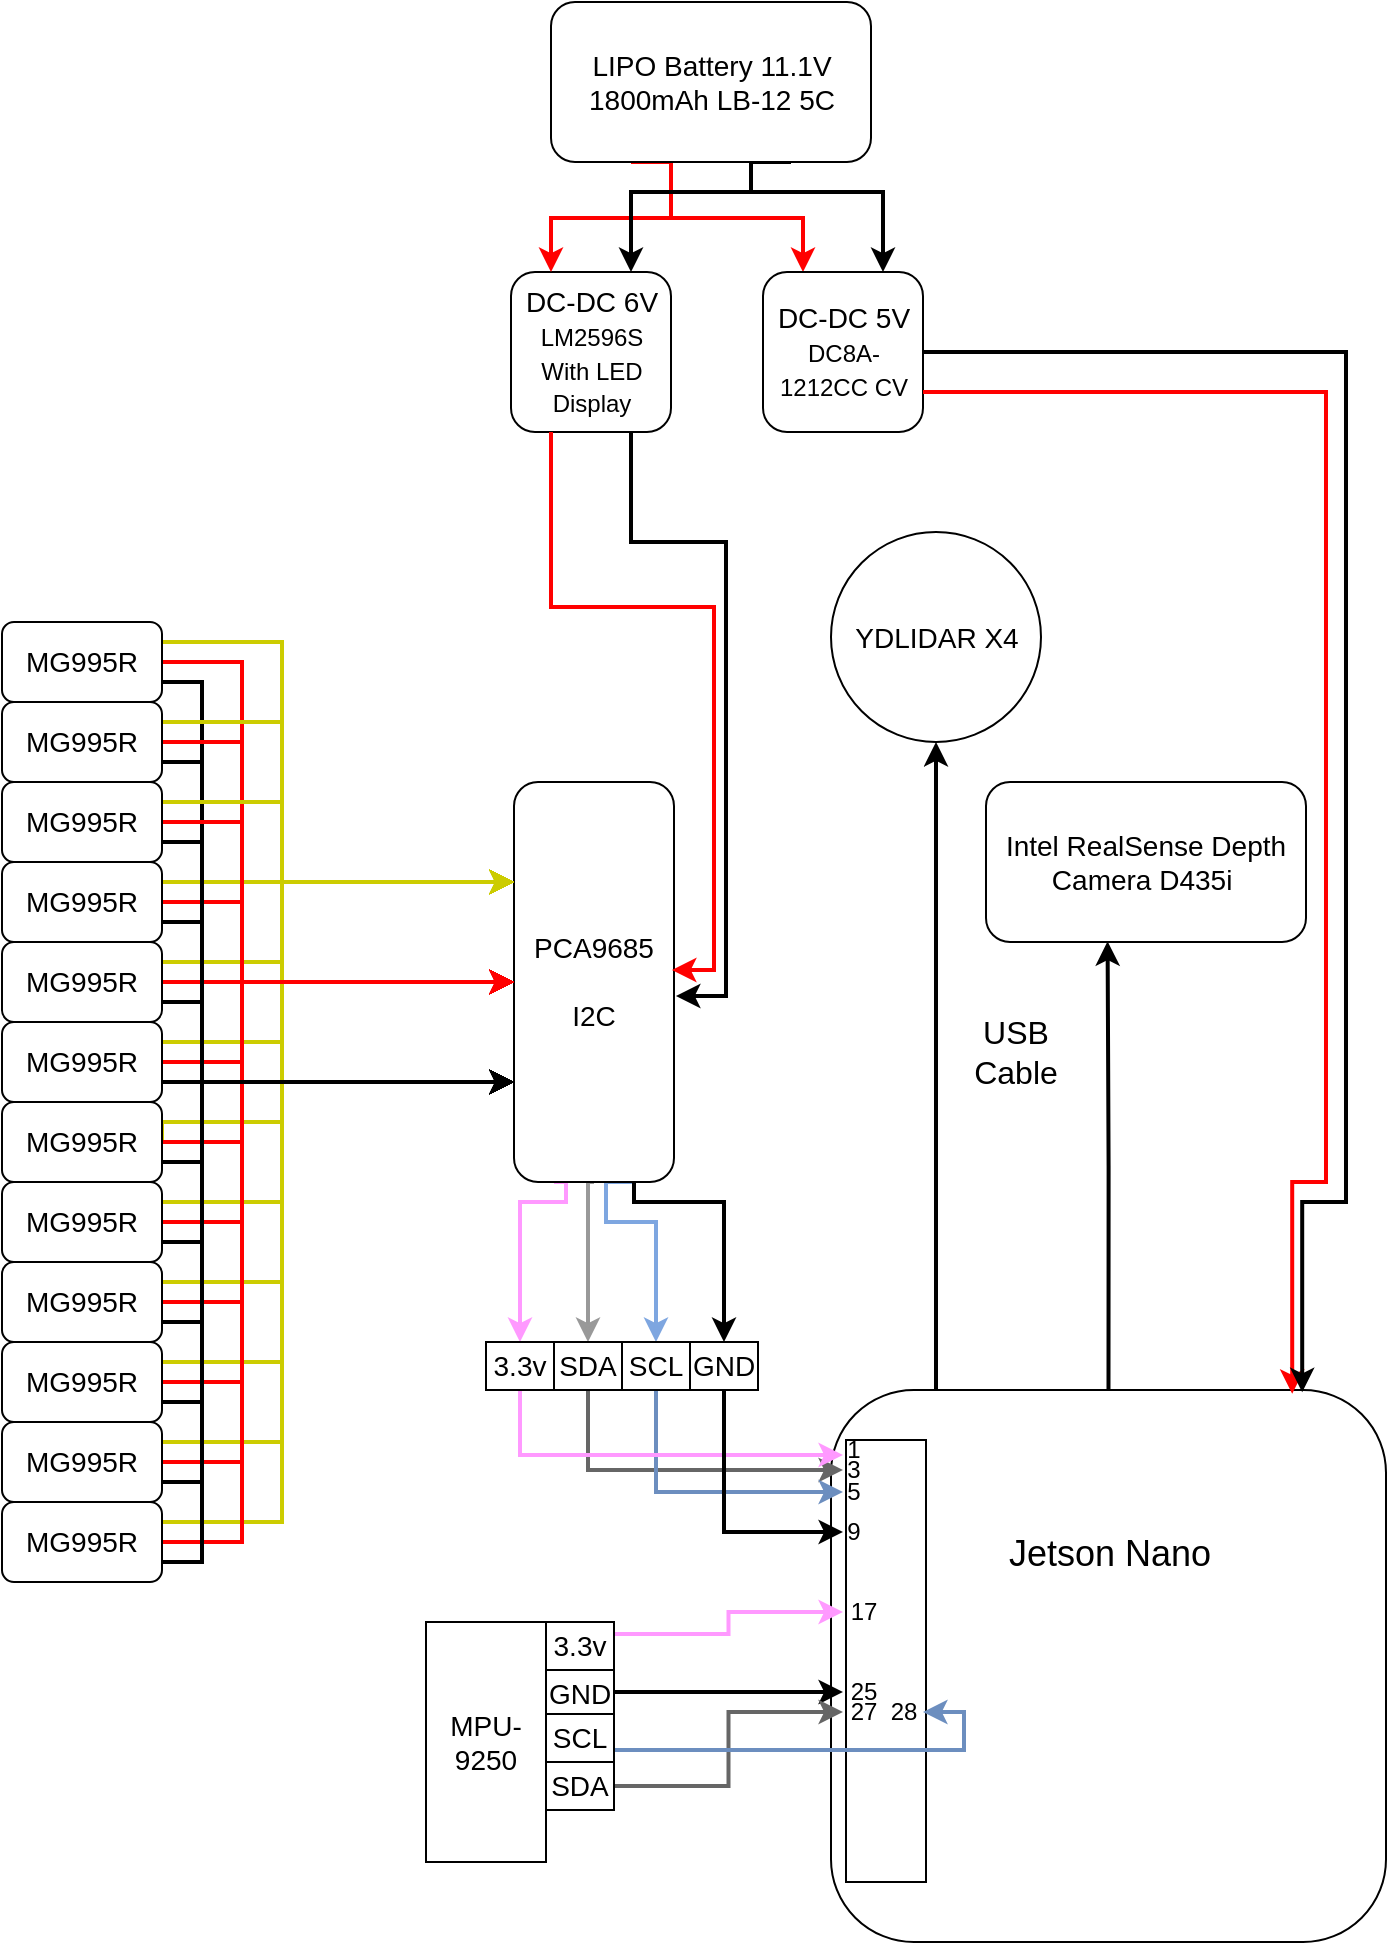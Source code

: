 <mxfile version="22.1.2" type="device">
  <diagram name="Page-1" id="gkLYchG0DpJVVnE0vhXd">
    <mxGraphModel dx="1418" dy="828" grid="1" gridSize="10" guides="1" tooltips="1" connect="1" arrows="1" fold="1" page="1" pageScale="1" pageWidth="827" pageHeight="1169" math="0" shadow="0">
      <root>
        <mxCell id="0" />
        <mxCell id="1" parent="0" />
        <mxCell id="ekKz0f0NeID3Su0TXLTV-51" style="edgeStyle=orthogonalEdgeStyle;rounded=0;orthogonalLoop=1;jettySize=auto;html=1;exitX=1;exitY=0.25;exitDx=0;exitDy=0;entryX=1;entryY=0.75;entryDx=0;entryDy=0;strokeWidth=2;strokeColor=#CCCC00;" parent="1" source="XNHBsryC9wTqJ5zWwKcx-23" target="XNHBsryC9wTqJ5zWwKcx-44" edge="1">
          <mxGeometry relative="1" as="geometry">
            <Array as="points">
              <mxPoint x="208" y="1080" />
              <mxPoint x="208" y="1200" />
            </Array>
          </mxGeometry>
        </mxCell>
        <mxCell id="ekKz0f0NeID3Su0TXLTV-66" style="edgeStyle=orthogonalEdgeStyle;rounded=0;orthogonalLoop=1;jettySize=auto;html=1;exitX=1;exitY=0.5;exitDx=0;exitDy=0;entryX=1;entryY=0.5;entryDx=0;entryDy=0;strokeWidth=2;strokeColor=#FF0000;" parent="1" source="XNHBsryC9wTqJ5zWwKcx-23" target="XNHBsryC9wTqJ5zWwKcx-44" edge="1">
          <mxGeometry relative="1" as="geometry">
            <Array as="points">
              <mxPoint x="188" y="1090" />
              <mxPoint x="188" y="1250" />
            </Array>
          </mxGeometry>
        </mxCell>
        <mxCell id="ekKz0f0NeID3Su0TXLTV-77" style="edgeStyle=orthogonalEdgeStyle;rounded=0;orthogonalLoop=1;jettySize=auto;html=1;exitX=1;exitY=0.75;exitDx=0;exitDy=0;entryX=1;entryY=0.25;entryDx=0;entryDy=0;strokeWidth=2;" parent="1" source="XNHBsryC9wTqJ5zWwKcx-23" target="XNHBsryC9wTqJ5zWwKcx-44" edge="1">
          <mxGeometry relative="1" as="geometry">
            <Array as="points">
              <mxPoint x="168" y="1100" />
              <mxPoint x="168" y="1300" />
            </Array>
          </mxGeometry>
        </mxCell>
        <mxCell id="XNHBsryC9wTqJ5zWwKcx-23" value="MG995R" style="rounded=1;whiteSpace=wrap;html=1;fontSize=14;align=center;flipV=0;flipH=0;direction=east;" parent="1" vertex="1">
          <mxGeometry x="68" y="1070" width="80" height="40" as="geometry" />
        </mxCell>
        <mxCell id="ekKz0f0NeID3Su0TXLTV-112" style="edgeStyle=orthogonalEdgeStyle;rounded=0;orthogonalLoop=1;jettySize=auto;html=1;exitX=0.75;exitY=0;exitDx=0;exitDy=0;entryX=0.5;entryY=0;entryDx=0;entryDy=0;strokeWidth=2;fillColor=#f8cecc;strokeColor=#FF99FF;" parent="1" source="XNHBsryC9wTqJ5zWwKcx-44" target="ekKz0f0NeID3Su0TXLTV-107" edge="1">
          <mxGeometry relative="1" as="geometry">
            <Array as="points">
              <mxPoint x="350" y="1350" />
              <mxPoint x="350" y="1360" />
              <mxPoint x="327" y="1360" />
            </Array>
          </mxGeometry>
        </mxCell>
        <mxCell id="ekKz0f0NeID3Su0TXLTV-113" style="edgeStyle=orthogonalEdgeStyle;rounded=0;orthogonalLoop=1;jettySize=auto;html=1;exitX=0.5;exitY=0;exitDx=0;exitDy=0;entryX=0.5;entryY=0;entryDx=0;entryDy=0;strokeWidth=2;strokeColor=#999999;" parent="1" source="XNHBsryC9wTqJ5zWwKcx-44" target="ekKz0f0NeID3Su0TXLTV-97" edge="1">
          <mxGeometry relative="1" as="geometry">
            <Array as="points">
              <mxPoint x="361" y="1350" />
            </Array>
          </mxGeometry>
        </mxCell>
        <mxCell id="ekKz0f0NeID3Su0TXLTV-114" style="edgeStyle=orthogonalEdgeStyle;rounded=0;orthogonalLoop=1;jettySize=auto;html=1;exitX=0.25;exitY=0;exitDx=0;exitDy=0;entryX=0.5;entryY=0;entryDx=0;entryDy=0;strokeWidth=2;strokeColor=#7EA6E0;" parent="1" source="XNHBsryC9wTqJ5zWwKcx-44" target="ekKz0f0NeID3Su0TXLTV-106" edge="1">
          <mxGeometry relative="1" as="geometry">
            <Array as="points">
              <mxPoint x="370" y="1350" />
              <mxPoint x="370" y="1370" />
              <mxPoint x="395" y="1370" />
            </Array>
          </mxGeometry>
        </mxCell>
        <mxCell id="ekKz0f0NeID3Su0TXLTV-115" style="edgeStyle=orthogonalEdgeStyle;rounded=0;orthogonalLoop=1;jettySize=auto;html=1;exitX=0.25;exitY=0;exitDx=0;exitDy=0;entryX=0.5;entryY=0;entryDx=0;entryDy=0;strokeWidth=2;" parent="1" source="XNHBsryC9wTqJ5zWwKcx-44" target="ekKz0f0NeID3Su0TXLTV-108" edge="1">
          <mxGeometry relative="1" as="geometry">
            <Array as="points">
              <mxPoint x="384" y="1360" />
              <mxPoint x="429" y="1360" />
            </Array>
          </mxGeometry>
        </mxCell>
        <mxCell id="XNHBsryC9wTqJ5zWwKcx-44" value="PCA9685&lt;br&gt;&lt;br&gt;I2C" style="rounded=1;whiteSpace=wrap;html=1;fontSize=14;align=center;direction=west;" parent="1" vertex="1">
          <mxGeometry x="324" y="1150" width="80" height="200" as="geometry" />
        </mxCell>
        <mxCell id="ekKz0f0NeID3Su0TXLTV-149" style="edgeStyle=orthogonalEdgeStyle;rounded=0;orthogonalLoop=1;jettySize=auto;html=1;exitX=0.5;exitY=0;exitDx=0;exitDy=0;entryX=0.5;entryY=1;entryDx=0;entryDy=0;strokeWidth=2;" parent="1" target="ekKz0f0NeID3Su0TXLTV-148" edge="1">
          <mxGeometry relative="1" as="geometry">
            <mxPoint x="562.5" y="1464" as="sourcePoint" />
            <Array as="points">
              <mxPoint x="535" y="1464" />
            </Array>
          </mxGeometry>
        </mxCell>
        <mxCell id="XNHBsryC9wTqJ5zWwKcx-45" value="&lt;font style=&quot;font-size: 18px;&quot;&gt;&lt;br&gt;&lt;br&gt;&lt;br&gt;Jetson Nano&lt;/font&gt;" style="rounded=1;whiteSpace=wrap;html=1;fontSize=14;align=center;verticalAlign=top;" parent="1" vertex="1">
          <mxGeometry x="482.5" y="1454" width="277.5" height="276" as="geometry" />
        </mxCell>
        <mxCell id="XNHBsryC9wTqJ5zWwKcx-72" value="" style="rounded=0;whiteSpace=wrap;html=1;fontSize=14;align=center;" parent="1" vertex="1">
          <mxGeometry x="490" y="1479" width="40" height="221" as="geometry" />
        </mxCell>
        <mxCell id="ekKz0f0NeID3Su0TXLTV-57" style="edgeStyle=orthogonalEdgeStyle;rounded=0;orthogonalLoop=1;jettySize=auto;html=1;exitX=1;exitY=0.5;exitDx=0;exitDy=0;entryX=1;entryY=0.75;entryDx=0;entryDy=0;strokeWidth=2;strokeColor=#CCCC00;" parent="1" source="XNHBsryC9wTqJ5zWwKcx-102" target="XNHBsryC9wTqJ5zWwKcx-44" edge="1">
          <mxGeometry relative="1" as="geometry">
            <Array as="points">
              <mxPoint x="148" y="1320" />
              <mxPoint x="208" y="1320" />
              <mxPoint x="208" y="1200" />
            </Array>
          </mxGeometry>
        </mxCell>
        <mxCell id="ekKz0f0NeID3Su0TXLTV-71" style="edgeStyle=orthogonalEdgeStyle;rounded=0;orthogonalLoop=1;jettySize=auto;html=1;exitX=1;exitY=0.5;exitDx=0;exitDy=0;strokeWidth=2;strokeColor=#FF0000;" parent="1" source="XNHBsryC9wTqJ5zWwKcx-102" target="XNHBsryC9wTqJ5zWwKcx-44" edge="1">
          <mxGeometry relative="1" as="geometry">
            <Array as="points">
              <mxPoint x="188" y="1330" />
              <mxPoint x="188" y="1250" />
            </Array>
          </mxGeometry>
        </mxCell>
        <mxCell id="ekKz0f0NeID3Su0TXLTV-82" style="edgeStyle=orthogonalEdgeStyle;rounded=0;orthogonalLoop=1;jettySize=auto;html=1;exitX=1;exitY=0.75;exitDx=0;exitDy=0;entryX=1;entryY=0.25;entryDx=0;entryDy=0;strokeWidth=2;" parent="1" source="XNHBsryC9wTqJ5zWwKcx-102" target="XNHBsryC9wTqJ5zWwKcx-44" edge="1">
          <mxGeometry relative="1" as="geometry">
            <Array as="points">
              <mxPoint x="168" y="1340" />
              <mxPoint x="168" y="1300" />
            </Array>
          </mxGeometry>
        </mxCell>
        <mxCell id="XNHBsryC9wTqJ5zWwKcx-102" value="MG995R" style="rounded=1;whiteSpace=wrap;html=1;fontSize=14;align=center;flipV=0;flipH=0;direction=east;" parent="1" vertex="1">
          <mxGeometry x="68" y="1310" width="80" height="40" as="geometry" />
        </mxCell>
        <mxCell id="ekKz0f0NeID3Su0TXLTV-53" style="edgeStyle=orthogonalEdgeStyle;rounded=0;orthogonalLoop=1;jettySize=auto;html=1;exitX=1;exitY=0.25;exitDx=0;exitDy=0;entryX=1;entryY=0.75;entryDx=0;entryDy=0;strokeWidth=2;strokeColor=#CCCC00;" parent="1" source="XNHBsryC9wTqJ5zWwKcx-103" target="XNHBsryC9wTqJ5zWwKcx-44" edge="1">
          <mxGeometry relative="1" as="geometry">
            <Array as="points">
              <mxPoint x="208" y="1120" />
              <mxPoint x="208" y="1200" />
            </Array>
          </mxGeometry>
        </mxCell>
        <mxCell id="ekKz0f0NeID3Su0TXLTV-67" style="edgeStyle=orthogonalEdgeStyle;rounded=0;orthogonalLoop=1;jettySize=auto;html=1;exitX=1;exitY=0.5;exitDx=0;exitDy=0;entryX=1;entryY=0.5;entryDx=0;entryDy=0;strokeWidth=2;strokeColor=#FF0000;" parent="1" source="XNHBsryC9wTqJ5zWwKcx-103" target="XNHBsryC9wTqJ5zWwKcx-44" edge="1">
          <mxGeometry relative="1" as="geometry">
            <Array as="points">
              <mxPoint x="188" y="1130" />
              <mxPoint x="188" y="1250" />
            </Array>
          </mxGeometry>
        </mxCell>
        <mxCell id="ekKz0f0NeID3Su0TXLTV-78" style="edgeStyle=orthogonalEdgeStyle;rounded=0;orthogonalLoop=1;jettySize=auto;html=1;exitX=1;exitY=0.75;exitDx=0;exitDy=0;strokeWidth=2;" parent="1" source="XNHBsryC9wTqJ5zWwKcx-103" target="XNHBsryC9wTqJ5zWwKcx-44" edge="1">
          <mxGeometry relative="1" as="geometry">
            <Array as="points">
              <mxPoint x="168" y="1140" />
              <mxPoint x="168" y="1250" />
            </Array>
          </mxGeometry>
        </mxCell>
        <mxCell id="XNHBsryC9wTqJ5zWwKcx-103" value="MG995R" style="rounded=1;whiteSpace=wrap;html=1;fontSize=14;align=center;flipV=0;flipH=0;direction=east;" parent="1" vertex="1">
          <mxGeometry x="68" y="1110" width="80" height="40" as="geometry" />
        </mxCell>
        <mxCell id="ekKz0f0NeID3Su0TXLTV-50" style="edgeStyle=orthogonalEdgeStyle;rounded=0;orthogonalLoop=1;jettySize=auto;html=1;exitX=1;exitY=0.75;exitDx=0;exitDy=0;entryX=1;entryY=0.25;entryDx=0;entryDy=0;strokeWidth=2;" parent="1" source="XNHBsryC9wTqJ5zWwKcx-104" target="XNHBsryC9wTqJ5zWwKcx-44" edge="1">
          <mxGeometry relative="1" as="geometry" />
        </mxCell>
        <mxCell id="ekKz0f0NeID3Su0TXLTV-56" style="edgeStyle=orthogonalEdgeStyle;rounded=0;orthogonalLoop=1;jettySize=auto;html=1;exitX=1;exitY=0.25;exitDx=0;exitDy=0;entryX=1;entryY=0.75;entryDx=0;entryDy=0;strokeWidth=2;strokeColor=#CCCC00;" parent="1" source="XNHBsryC9wTqJ5zWwKcx-104" target="XNHBsryC9wTqJ5zWwKcx-44" edge="1">
          <mxGeometry relative="1" as="geometry">
            <Array as="points">
              <mxPoint x="208" y="1280" />
              <mxPoint x="208" y="1200" />
            </Array>
          </mxGeometry>
        </mxCell>
        <mxCell id="ekKz0f0NeID3Su0TXLTV-70" style="edgeStyle=orthogonalEdgeStyle;rounded=0;orthogonalLoop=1;jettySize=auto;html=1;exitX=1;exitY=0.5;exitDx=0;exitDy=0;strokeWidth=2;strokeColor=#FF0000;" parent="1" source="XNHBsryC9wTqJ5zWwKcx-104" target="XNHBsryC9wTqJ5zWwKcx-44" edge="1">
          <mxGeometry relative="1" as="geometry">
            <Array as="points">
              <mxPoint x="188" y="1290" />
              <mxPoint x="188" y="1250" />
            </Array>
          </mxGeometry>
        </mxCell>
        <mxCell id="XNHBsryC9wTqJ5zWwKcx-104" value="MG995R" style="rounded=1;whiteSpace=wrap;html=1;fontSize=14;align=center;flipV=0;flipH=0;direction=east;" parent="1" vertex="1">
          <mxGeometry x="68" y="1270" width="80" height="40" as="geometry" />
        </mxCell>
        <mxCell id="ekKz0f0NeID3Su0TXLTV-48" style="edgeStyle=orthogonalEdgeStyle;rounded=0;orthogonalLoop=1;jettySize=auto;html=1;exitX=1;exitY=0.5;exitDx=0;exitDy=0;strokeWidth=2;strokeColor=#FF0000;" parent="1" source="XNHBsryC9wTqJ5zWwKcx-105" target="XNHBsryC9wTqJ5zWwKcx-44" edge="1">
          <mxGeometry relative="1" as="geometry" />
        </mxCell>
        <mxCell id="ekKz0f0NeID3Su0TXLTV-55" style="edgeStyle=orthogonalEdgeStyle;rounded=0;orthogonalLoop=1;jettySize=auto;html=1;exitX=1;exitY=0.25;exitDx=0;exitDy=0;entryX=1;entryY=0.75;entryDx=0;entryDy=0;strokeWidth=2;strokeColor=#CCCC00;" parent="1" source="XNHBsryC9wTqJ5zWwKcx-105" target="XNHBsryC9wTqJ5zWwKcx-44" edge="1">
          <mxGeometry relative="1" as="geometry">
            <Array as="points">
              <mxPoint x="208" y="1240" />
              <mxPoint x="208" y="1200" />
            </Array>
          </mxGeometry>
        </mxCell>
        <mxCell id="ekKz0f0NeID3Su0TXLTV-88" style="edgeStyle=orthogonalEdgeStyle;rounded=0;orthogonalLoop=1;jettySize=auto;html=1;exitX=1;exitY=0.75;exitDx=0;exitDy=0;entryX=1;entryY=0.25;entryDx=0;entryDy=0;strokeWidth=2;" parent="1" source="XNHBsryC9wTqJ5zWwKcx-105" target="XNHBsryC9wTqJ5zWwKcx-44" edge="1">
          <mxGeometry relative="1" as="geometry">
            <Array as="points">
              <mxPoint x="168" y="1260" />
              <mxPoint x="168" y="1300" />
            </Array>
          </mxGeometry>
        </mxCell>
        <mxCell id="XNHBsryC9wTqJ5zWwKcx-105" value="MG995R" style="rounded=1;whiteSpace=wrap;html=1;fontSize=14;align=center;flipV=0;flipH=0;direction=east;" parent="1" vertex="1">
          <mxGeometry x="68" y="1230" width="80" height="40" as="geometry" />
        </mxCell>
        <mxCell id="ekKz0f0NeID3Su0TXLTV-47" style="edgeStyle=orthogonalEdgeStyle;rounded=0;orthogonalLoop=1;jettySize=auto;html=1;exitX=1;exitY=0.25;exitDx=0;exitDy=0;entryX=1;entryY=0.75;entryDx=0;entryDy=0;strokeWidth=2;strokeColor=#CCCC00;" parent="1" source="XNHBsryC9wTqJ5zWwKcx-106" target="XNHBsryC9wTqJ5zWwKcx-44" edge="1">
          <mxGeometry relative="1" as="geometry" />
        </mxCell>
        <mxCell id="ekKz0f0NeID3Su0TXLTV-69" style="edgeStyle=orthogonalEdgeStyle;rounded=0;orthogonalLoop=1;jettySize=auto;html=1;exitX=1;exitY=0.5;exitDx=0;exitDy=0;strokeWidth=2;strokeColor=#FF0000;" parent="1" source="XNHBsryC9wTqJ5zWwKcx-106" target="XNHBsryC9wTqJ5zWwKcx-44" edge="1">
          <mxGeometry relative="1" as="geometry">
            <Array as="points">
              <mxPoint x="188" y="1210" />
              <mxPoint x="188" y="1250" />
            </Array>
          </mxGeometry>
        </mxCell>
        <mxCell id="ekKz0f0NeID3Su0TXLTV-80" style="edgeStyle=orthogonalEdgeStyle;rounded=0;orthogonalLoop=1;jettySize=auto;html=1;exitX=1;exitY=0.75;exitDx=0;exitDy=0;strokeWidth=2;" parent="1" source="XNHBsryC9wTqJ5zWwKcx-106" target="XNHBsryC9wTqJ5zWwKcx-44" edge="1">
          <mxGeometry relative="1" as="geometry">
            <Array as="points">
              <mxPoint x="168" y="1220" />
              <mxPoint x="168" y="1300" />
            </Array>
          </mxGeometry>
        </mxCell>
        <mxCell id="XNHBsryC9wTqJ5zWwKcx-106" value="MG995R" style="rounded=1;whiteSpace=wrap;html=1;fontSize=14;align=center;flipV=0;flipH=0;direction=east;" parent="1" vertex="1">
          <mxGeometry x="68" y="1190" width="80" height="40" as="geometry" />
        </mxCell>
        <mxCell id="ekKz0f0NeID3Su0TXLTV-54" style="edgeStyle=orthogonalEdgeStyle;rounded=0;orthogonalLoop=1;jettySize=auto;html=1;exitX=1;exitY=0.25;exitDx=0;exitDy=0;entryX=1;entryY=0.75;entryDx=0;entryDy=0;strokeWidth=2;strokeColor=#CCCC00;" parent="1" source="XNHBsryC9wTqJ5zWwKcx-107" target="XNHBsryC9wTqJ5zWwKcx-44" edge="1">
          <mxGeometry relative="1" as="geometry">
            <Array as="points">
              <mxPoint x="208" y="1160" />
              <mxPoint x="208" y="1200" />
            </Array>
          </mxGeometry>
        </mxCell>
        <mxCell id="ekKz0f0NeID3Su0TXLTV-68" style="edgeStyle=orthogonalEdgeStyle;rounded=0;orthogonalLoop=1;jettySize=auto;html=1;exitX=1;exitY=0.5;exitDx=0;exitDy=0;strokeWidth=2;strokeColor=#FF0000;" parent="1" source="XNHBsryC9wTqJ5zWwKcx-107" target="XNHBsryC9wTqJ5zWwKcx-44" edge="1">
          <mxGeometry relative="1" as="geometry">
            <Array as="points">
              <mxPoint x="188" y="1170" />
              <mxPoint x="188" y="1250" />
            </Array>
          </mxGeometry>
        </mxCell>
        <mxCell id="ekKz0f0NeID3Su0TXLTV-79" style="edgeStyle=orthogonalEdgeStyle;rounded=0;orthogonalLoop=1;jettySize=auto;html=1;exitX=1;exitY=0.75;exitDx=0;exitDy=0;strokeWidth=2;" parent="1" source="XNHBsryC9wTqJ5zWwKcx-107" target="XNHBsryC9wTqJ5zWwKcx-44" edge="1">
          <mxGeometry relative="1" as="geometry">
            <Array as="points">
              <mxPoint x="168" y="1180" />
              <mxPoint x="168" y="1300" />
            </Array>
          </mxGeometry>
        </mxCell>
        <mxCell id="XNHBsryC9wTqJ5zWwKcx-107" value="MG995R" style="rounded=1;whiteSpace=wrap;html=1;fontSize=14;align=center;flipV=0;flipH=0;direction=east;" parent="1" vertex="1">
          <mxGeometry x="68" y="1150" width="80" height="40" as="geometry" />
        </mxCell>
        <mxCell id="ekKz0f0NeID3Su0TXLTV-63" style="edgeStyle=orthogonalEdgeStyle;rounded=0;orthogonalLoop=1;jettySize=auto;html=1;exitX=1;exitY=0.25;exitDx=0;exitDy=0;entryX=1;entryY=0.75;entryDx=0;entryDy=0;strokeWidth=2;strokeColor=#CCCC00;" parent="1" source="XNHBsryC9wTqJ5zWwKcx-108" target="XNHBsryC9wTqJ5zWwKcx-44" edge="1">
          <mxGeometry relative="1" as="geometry">
            <Array as="points">
              <mxPoint x="208" y="1360" />
              <mxPoint x="208" y="1200" />
            </Array>
          </mxGeometry>
        </mxCell>
        <mxCell id="ekKz0f0NeID3Su0TXLTV-72" style="edgeStyle=orthogonalEdgeStyle;rounded=0;orthogonalLoop=1;jettySize=auto;html=1;exitX=1;exitY=0.5;exitDx=0;exitDy=0;strokeWidth=2;strokeColor=#FF0000;" parent="1" source="XNHBsryC9wTqJ5zWwKcx-108" target="XNHBsryC9wTqJ5zWwKcx-44" edge="1">
          <mxGeometry relative="1" as="geometry">
            <Array as="points">
              <mxPoint x="188" y="1370" />
              <mxPoint x="188" y="1250" />
            </Array>
          </mxGeometry>
        </mxCell>
        <mxCell id="ekKz0f0NeID3Su0TXLTV-89" style="edgeStyle=orthogonalEdgeStyle;rounded=0;orthogonalLoop=1;jettySize=auto;html=1;exitX=1;exitY=0.75;exitDx=0;exitDy=0;entryX=1;entryY=0.25;entryDx=0;entryDy=0;strokeWidth=2;" parent="1" source="XNHBsryC9wTqJ5zWwKcx-108" target="XNHBsryC9wTqJ5zWwKcx-44" edge="1">
          <mxGeometry relative="1" as="geometry">
            <Array as="points">
              <mxPoint x="168" y="1380" />
              <mxPoint x="168" y="1300" />
            </Array>
          </mxGeometry>
        </mxCell>
        <mxCell id="XNHBsryC9wTqJ5zWwKcx-108" value="MG995R" style="rounded=1;whiteSpace=wrap;html=1;fontSize=14;align=center;flipV=0;flipH=0;direction=east;" parent="1" vertex="1">
          <mxGeometry x="68" y="1350" width="80" height="40" as="geometry" />
        </mxCell>
        <mxCell id="ekKz0f0NeID3Su0TXLTV-59" style="edgeStyle=orthogonalEdgeStyle;rounded=0;orthogonalLoop=1;jettySize=auto;html=1;exitX=1;exitY=0.25;exitDx=0;exitDy=0;entryX=1;entryY=0.75;entryDx=0;entryDy=0;strokeWidth=2;strokeColor=#CCCC00;" parent="1" source="XNHBsryC9wTqJ5zWwKcx-109" target="XNHBsryC9wTqJ5zWwKcx-44" edge="1">
          <mxGeometry relative="1" as="geometry">
            <Array as="points">
              <mxPoint x="208" y="1400" />
              <mxPoint x="208" y="1200" />
            </Array>
          </mxGeometry>
        </mxCell>
        <mxCell id="ekKz0f0NeID3Su0TXLTV-73" style="edgeStyle=orthogonalEdgeStyle;rounded=0;orthogonalLoop=1;jettySize=auto;html=1;exitX=1;exitY=0.5;exitDx=0;exitDy=0;entryX=1;entryY=0.5;entryDx=0;entryDy=0;strokeWidth=2;strokeColor=#FF0000;" parent="1" source="XNHBsryC9wTqJ5zWwKcx-109" target="XNHBsryC9wTqJ5zWwKcx-44" edge="1">
          <mxGeometry relative="1" as="geometry">
            <Array as="points">
              <mxPoint x="188" y="1410" />
              <mxPoint x="188" y="1250" />
            </Array>
          </mxGeometry>
        </mxCell>
        <mxCell id="ekKz0f0NeID3Su0TXLTV-84" style="edgeStyle=orthogonalEdgeStyle;rounded=0;orthogonalLoop=1;jettySize=auto;html=1;exitX=1;exitY=0.75;exitDx=0;exitDy=0;entryX=1;entryY=0.25;entryDx=0;entryDy=0;strokeWidth=2;" parent="1" source="XNHBsryC9wTqJ5zWwKcx-109" target="XNHBsryC9wTqJ5zWwKcx-44" edge="1">
          <mxGeometry relative="1" as="geometry">
            <Array as="points">
              <mxPoint x="168" y="1420" />
              <mxPoint x="168" y="1300" />
            </Array>
          </mxGeometry>
        </mxCell>
        <mxCell id="XNHBsryC9wTqJ5zWwKcx-109" value="MG995R" style="rounded=1;whiteSpace=wrap;html=1;fontSize=14;align=center;flipV=0;flipH=0;direction=east;" parent="1" vertex="1">
          <mxGeometry x="68" y="1390" width="80" height="40" as="geometry" />
        </mxCell>
        <mxCell id="ekKz0f0NeID3Su0TXLTV-62" style="edgeStyle=orthogonalEdgeStyle;rounded=0;orthogonalLoop=1;jettySize=auto;html=1;exitX=1;exitY=0.25;exitDx=0;exitDy=0;entryX=1;entryY=0.75;entryDx=0;entryDy=0;strokeWidth=2;strokeColor=#CCCC00;" parent="1" source="ekKz0f0NeID3Su0TXLTV-1" target="XNHBsryC9wTqJ5zWwKcx-44" edge="1">
          <mxGeometry relative="1" as="geometry">
            <Array as="points">
              <mxPoint x="208" y="1440" />
              <mxPoint x="208" y="1200" />
            </Array>
          </mxGeometry>
        </mxCell>
        <mxCell id="ekKz0f0NeID3Su0TXLTV-74" style="edgeStyle=orthogonalEdgeStyle;rounded=0;orthogonalLoop=1;jettySize=auto;html=1;exitX=1;exitY=0.5;exitDx=0;exitDy=0;entryX=1;entryY=0.5;entryDx=0;entryDy=0;strokeWidth=2;strokeColor=#FF0000;" parent="1" source="ekKz0f0NeID3Su0TXLTV-1" target="XNHBsryC9wTqJ5zWwKcx-44" edge="1">
          <mxGeometry relative="1" as="geometry">
            <Array as="points">
              <mxPoint x="188" y="1450" />
              <mxPoint x="188" y="1250" />
            </Array>
          </mxGeometry>
        </mxCell>
        <mxCell id="ekKz0f0NeID3Su0TXLTV-85" style="edgeStyle=orthogonalEdgeStyle;rounded=0;orthogonalLoop=1;jettySize=auto;html=1;exitX=1;exitY=0.75;exitDx=0;exitDy=0;entryX=1;entryY=0.25;entryDx=0;entryDy=0;strokeWidth=2;" parent="1" source="ekKz0f0NeID3Su0TXLTV-1" target="XNHBsryC9wTqJ5zWwKcx-44" edge="1">
          <mxGeometry relative="1" as="geometry">
            <Array as="points">
              <mxPoint x="168" y="1460" />
              <mxPoint x="168" y="1300" />
            </Array>
          </mxGeometry>
        </mxCell>
        <mxCell id="ekKz0f0NeID3Su0TXLTV-1" value="MG995R" style="rounded=1;whiteSpace=wrap;html=1;fontSize=14;align=center;flipV=0;flipH=0;direction=east;" parent="1" vertex="1">
          <mxGeometry x="68" y="1430" width="80" height="40" as="geometry" />
        </mxCell>
        <mxCell id="ekKz0f0NeID3Su0TXLTV-65" style="edgeStyle=orthogonalEdgeStyle;rounded=0;orthogonalLoop=1;jettySize=auto;html=1;exitX=1;exitY=0.25;exitDx=0;exitDy=0;entryX=1;entryY=0.75;entryDx=0;entryDy=0;strokeWidth=2;strokeColor=#CCCC00;" parent="1" source="ekKz0f0NeID3Su0TXLTV-2" target="XNHBsryC9wTqJ5zWwKcx-44" edge="1">
          <mxGeometry relative="1" as="geometry">
            <Array as="points">
              <mxPoint x="208" y="1520" />
              <mxPoint x="208" y="1200" />
            </Array>
          </mxGeometry>
        </mxCell>
        <mxCell id="ekKz0f0NeID3Su0TXLTV-76" style="edgeStyle=orthogonalEdgeStyle;rounded=0;orthogonalLoop=1;jettySize=auto;html=1;exitX=1;exitY=0.5;exitDx=0;exitDy=0;entryX=1;entryY=0.5;entryDx=0;entryDy=0;strokeWidth=2;strokeColor=#FF0000;" parent="1" source="ekKz0f0NeID3Su0TXLTV-2" target="XNHBsryC9wTqJ5zWwKcx-44" edge="1">
          <mxGeometry relative="1" as="geometry">
            <Array as="points">
              <mxPoint x="188" y="1530" />
              <mxPoint x="188" y="1250" />
            </Array>
          </mxGeometry>
        </mxCell>
        <mxCell id="ekKz0f0NeID3Su0TXLTV-87" style="edgeStyle=orthogonalEdgeStyle;rounded=0;orthogonalLoop=1;jettySize=auto;html=1;exitX=1;exitY=0.75;exitDx=0;exitDy=0;entryX=1;entryY=0.25;entryDx=0;entryDy=0;strokeWidth=2;" parent="1" source="ekKz0f0NeID3Su0TXLTV-2" target="XNHBsryC9wTqJ5zWwKcx-44" edge="1">
          <mxGeometry relative="1" as="geometry">
            <Array as="points">
              <mxPoint x="168" y="1540" />
              <mxPoint x="168" y="1300" />
            </Array>
          </mxGeometry>
        </mxCell>
        <mxCell id="ekKz0f0NeID3Su0TXLTV-2" value="MG995R" style="rounded=1;whiteSpace=wrap;html=1;fontSize=14;align=center;flipV=0;flipH=0;direction=east;" parent="1" vertex="1">
          <mxGeometry x="68" y="1510" width="80" height="40" as="geometry" />
        </mxCell>
        <mxCell id="ekKz0f0NeID3Su0TXLTV-64" style="edgeStyle=orthogonalEdgeStyle;rounded=0;orthogonalLoop=1;jettySize=auto;html=1;exitX=1;exitY=0.25;exitDx=0;exitDy=0;entryX=1;entryY=0.75;entryDx=0;entryDy=0;strokeWidth=2;strokeColor=#CCCC00;" parent="1" source="ekKz0f0NeID3Su0TXLTV-3" target="XNHBsryC9wTqJ5zWwKcx-44" edge="1">
          <mxGeometry relative="1" as="geometry">
            <Array as="points">
              <mxPoint x="208" y="1480" />
              <mxPoint x="208" y="1200" />
            </Array>
          </mxGeometry>
        </mxCell>
        <mxCell id="ekKz0f0NeID3Su0TXLTV-75" style="edgeStyle=orthogonalEdgeStyle;rounded=0;orthogonalLoop=1;jettySize=auto;html=1;exitX=1;exitY=0.5;exitDx=0;exitDy=0;entryX=1;entryY=0.5;entryDx=0;entryDy=0;strokeWidth=2;strokeColor=#FF0000;" parent="1" source="ekKz0f0NeID3Su0TXLTV-3" target="XNHBsryC9wTqJ5zWwKcx-44" edge="1">
          <mxGeometry relative="1" as="geometry">
            <Array as="points">
              <mxPoint x="188" y="1490" />
              <mxPoint x="188" y="1250" />
            </Array>
          </mxGeometry>
        </mxCell>
        <mxCell id="ekKz0f0NeID3Su0TXLTV-86" style="edgeStyle=orthogonalEdgeStyle;rounded=0;orthogonalLoop=1;jettySize=auto;html=1;exitX=1;exitY=0.75;exitDx=0;exitDy=0;entryX=1;entryY=0.25;entryDx=0;entryDy=0;strokeWidth=2;" parent="1" source="ekKz0f0NeID3Su0TXLTV-3" target="XNHBsryC9wTqJ5zWwKcx-44" edge="1">
          <mxGeometry relative="1" as="geometry">
            <Array as="points">
              <mxPoint x="168" y="1500" />
              <mxPoint x="168" y="1300" />
            </Array>
          </mxGeometry>
        </mxCell>
        <mxCell id="ekKz0f0NeID3Su0TXLTV-3" value="MG995R" style="rounded=1;whiteSpace=wrap;html=1;fontSize=14;align=center;flipV=0;flipH=0;direction=east;" parent="1" vertex="1">
          <mxGeometry x="68" y="1470" width="80" height="40" as="geometry" />
        </mxCell>
        <mxCell id="ekKz0f0NeID3Su0TXLTV-182" style="edgeStyle=orthogonalEdgeStyle;rounded=0;orthogonalLoop=1;jettySize=auto;html=1;exitX=0.5;exitY=1;exitDx=0;exitDy=0;entryX=0;entryY=0.5;entryDx=0;entryDy=0;strokeWidth=2;strokeColor=#666666;" parent="1" source="ekKz0f0NeID3Su0TXLTV-97" target="ekKz0f0NeID3Su0TXLTV-168" edge="1">
          <mxGeometry relative="1" as="geometry" />
        </mxCell>
        <mxCell id="ekKz0f0NeID3Su0TXLTV-97" value="SDA" style="rounded=0;whiteSpace=wrap;html=1;fontSize=14;align=center;flipH=1;" parent="1" vertex="1">
          <mxGeometry x="344" y="1430" width="34" height="24" as="geometry" />
        </mxCell>
        <mxCell id="ekKz0f0NeID3Su0TXLTV-215" style="edgeStyle=orthogonalEdgeStyle;rounded=0;orthogonalLoop=1;jettySize=auto;html=1;exitX=0.5;exitY=1;exitDx=0;exitDy=0;entryX=0;entryY=0.5;entryDx=0;entryDy=0;strokeWidth=2;fillColor=#dae8fc;strokeColor=#6c8ebf;" parent="1" source="ekKz0f0NeID3Su0TXLTV-106" target="ekKz0f0NeID3Su0TXLTV-214" edge="1">
          <mxGeometry relative="1" as="geometry" />
        </mxCell>
        <mxCell id="ekKz0f0NeID3Su0TXLTV-106" value="SCL" style="rounded=0;whiteSpace=wrap;html=1;fontSize=14;align=center;flipH=1;" parent="1" vertex="1">
          <mxGeometry x="378" y="1430" width="34" height="24" as="geometry" />
        </mxCell>
        <mxCell id="ekKz0f0NeID3Su0TXLTV-181" style="edgeStyle=orthogonalEdgeStyle;rounded=0;orthogonalLoop=1;jettySize=auto;html=1;exitX=0.5;exitY=1;exitDx=0;exitDy=0;entryX=0;entryY=0.75;entryDx=0;entryDy=0;strokeWidth=2;strokeColor=#FF99FF;" parent="1" source="ekKz0f0NeID3Su0TXLTV-107" target="ekKz0f0NeID3Su0TXLTV-167" edge="1">
          <mxGeometry relative="1" as="geometry" />
        </mxCell>
        <mxCell id="ekKz0f0NeID3Su0TXLTV-107" value="3.3v" style="rounded=0;whiteSpace=wrap;html=1;fontSize=14;align=center;flipH=1;" parent="1" vertex="1">
          <mxGeometry x="310" y="1430" width="34" height="24" as="geometry" />
        </mxCell>
        <mxCell id="ekKz0f0NeID3Su0TXLTV-184" style="edgeStyle=orthogonalEdgeStyle;rounded=0;orthogonalLoop=1;jettySize=auto;html=1;exitX=0.5;exitY=1;exitDx=0;exitDy=0;entryX=0;entryY=0.5;entryDx=0;entryDy=0;strokeWidth=2;" parent="1" source="ekKz0f0NeID3Su0TXLTV-108" target="ekKz0f0NeID3Su0TXLTV-171" edge="1">
          <mxGeometry relative="1" as="geometry" />
        </mxCell>
        <mxCell id="ekKz0f0NeID3Su0TXLTV-108" value="GND" style="rounded=0;whiteSpace=wrap;html=1;fontSize=14;align=center;flipH=1;" parent="1" vertex="1">
          <mxGeometry x="412" y="1430" width="34" height="24" as="geometry" />
        </mxCell>
        <mxCell id="ekKz0f0NeID3Su0TXLTV-116" value="DC-DC 6V&lt;br&gt;&lt;font style=&quot;font-size: 12px;&quot;&gt;LM2596S With LED Display&lt;/font&gt;" style="rounded=1;whiteSpace=wrap;html=1;fontSize=14;align=center;" parent="1" vertex="1">
          <mxGeometry x="322.5" y="895" width="80" height="80" as="geometry" />
        </mxCell>
        <mxCell id="ekKz0f0NeID3Su0TXLTV-141" style="edgeStyle=orthogonalEdgeStyle;rounded=0;orthogonalLoop=1;jettySize=auto;html=1;exitX=0.25;exitY=1;exitDx=0;exitDy=0;entryX=0.25;entryY=0;entryDx=0;entryDy=0;strokeWidth=2;strokeColor=#FF0000;" parent="1" source="ekKz0f0NeID3Su0TXLTV-121" target="ekKz0f0NeID3Su0TXLTV-123" edge="1">
          <mxGeometry relative="1" as="geometry">
            <Array as="points">
              <mxPoint x="402.5" y="840" />
              <mxPoint x="402.5" y="868" />
              <mxPoint x="468.5" y="868" />
            </Array>
          </mxGeometry>
        </mxCell>
        <mxCell id="ekKz0f0NeID3Su0TXLTV-140" style="edgeStyle=orthogonalEdgeStyle;rounded=0;orthogonalLoop=1;jettySize=auto;html=1;exitX=0.25;exitY=1;exitDx=0;exitDy=0;entryX=0.25;entryY=0;entryDx=0;entryDy=0;strokeWidth=2;strokeColor=#FF0000;" parent="1" source="ekKz0f0NeID3Su0TXLTV-121" target="ekKz0f0NeID3Su0TXLTV-116" edge="1">
          <mxGeometry relative="1" as="geometry">
            <Array as="points">
              <mxPoint x="402.5" y="840" />
              <mxPoint x="402.5" y="868" />
              <mxPoint x="342.5" y="868" />
            </Array>
          </mxGeometry>
        </mxCell>
        <mxCell id="ekKz0f0NeID3Su0TXLTV-142" style="edgeStyle=orthogonalEdgeStyle;rounded=0;orthogonalLoop=1;jettySize=auto;html=1;exitX=0.75;exitY=1;exitDx=0;exitDy=0;entryX=0.75;entryY=0;entryDx=0;entryDy=0;strokeWidth=2;" parent="1" source="ekKz0f0NeID3Su0TXLTV-121" target="ekKz0f0NeID3Su0TXLTV-123" edge="1">
          <mxGeometry relative="1" as="geometry">
            <Array as="points">
              <mxPoint x="442.5" y="840" />
              <mxPoint x="442.5" y="855" />
              <mxPoint x="508.5" y="855" />
            </Array>
          </mxGeometry>
        </mxCell>
        <mxCell id="ekKz0f0NeID3Su0TXLTV-143" style="edgeStyle=orthogonalEdgeStyle;rounded=0;orthogonalLoop=1;jettySize=auto;html=1;exitX=0.75;exitY=1;exitDx=0;exitDy=0;entryX=0.75;entryY=0;entryDx=0;entryDy=0;strokeWidth=2;" parent="1" source="ekKz0f0NeID3Su0TXLTV-121" target="ekKz0f0NeID3Su0TXLTV-116" edge="1">
          <mxGeometry relative="1" as="geometry">
            <Array as="points">
              <mxPoint x="442.5" y="840" />
              <mxPoint x="442.5" y="855" />
              <mxPoint x="382.5" y="855" />
            </Array>
          </mxGeometry>
        </mxCell>
        <mxCell id="ekKz0f0NeID3Su0TXLTV-121" value="LIPO Battery 11.1V 1800mAh LB-12 5C" style="rounded=1;whiteSpace=wrap;html=1;fontSize=14;align=center;" parent="1" vertex="1">
          <mxGeometry x="342.5" y="760" width="160" height="80" as="geometry" />
        </mxCell>
        <mxCell id="ekKz0f0NeID3Su0TXLTV-123" value="DC-DC 5V&lt;br&gt;&lt;font style=&quot;font-size: 12px;&quot;&gt;DC8A-1212CC CV&lt;/font&gt;" style="rounded=1;whiteSpace=wrap;html=1;fontSize=14;align=center;" parent="1" vertex="1">
          <mxGeometry x="448.5" y="895" width="80" height="80" as="geometry" />
        </mxCell>
        <mxCell id="ekKz0f0NeID3Su0TXLTV-147" value="&lt;font style=&quot;font-size: 16px;&quot;&gt;USB Cable&lt;/font&gt;" style="text;html=1;strokeColor=none;fillColor=none;align=center;verticalAlign=middle;whiteSpace=wrap;rounded=0;" parent="1" vertex="1">
          <mxGeometry x="540" y="1260" width="70" height="50" as="geometry" />
        </mxCell>
        <mxCell id="ekKz0f0NeID3Su0TXLTV-148" value="&lt;font style=&quot;font-size: 14px;&quot;&gt;YDLIDAR X4&lt;/font&gt;" style="ellipse;whiteSpace=wrap;html=1;aspect=fixed;" parent="1" vertex="1">
          <mxGeometry x="482.5" y="1025" width="105" height="105" as="geometry" />
        </mxCell>
        <mxCell id="ekKz0f0NeID3Su0TXLTV-150" value="&lt;font style=&quot;font-size: 14px;&quot;&gt;Intel RealSense Depth Camera D435i&amp;nbsp;&lt;/font&gt;" style="rounded=1;whiteSpace=wrap;html=1;" parent="1" vertex="1">
          <mxGeometry x="560" y="1150" width="160" height="80" as="geometry" />
        </mxCell>
        <mxCell id="ekKz0f0NeID3Su0TXLTV-162" style="edgeStyle=orthogonalEdgeStyle;rounded=0;orthogonalLoop=1;jettySize=auto;html=1;exitX=0.25;exitY=1;exitDx=0;exitDy=0;entryX=0.013;entryY=0.53;entryDx=0;entryDy=0;entryPerimeter=0;strokeWidth=2;strokeColor=#FF0000;" parent="1" source="ekKz0f0NeID3Su0TXLTV-116" target="XNHBsryC9wTqJ5zWwKcx-44" edge="1">
          <mxGeometry relative="1" as="geometry" />
        </mxCell>
        <mxCell id="ekKz0f0NeID3Su0TXLTV-163" style="edgeStyle=orthogonalEdgeStyle;rounded=0;orthogonalLoop=1;jettySize=auto;html=1;exitX=0.75;exitY=1;exitDx=0;exitDy=0;entryX=-0.012;entryY=0.465;entryDx=0;entryDy=0;entryPerimeter=0;strokeWidth=2;" parent="1" source="ekKz0f0NeID3Su0TXLTV-116" target="XNHBsryC9wTqJ5zWwKcx-44" edge="1">
          <mxGeometry relative="1" as="geometry">
            <Array as="points">
              <mxPoint x="383" y="1030" />
              <mxPoint x="430" y="1030" />
              <mxPoint x="430" y="1257" />
            </Array>
          </mxGeometry>
        </mxCell>
        <mxCell id="ekKz0f0NeID3Su0TXLTV-167" value="1" style="text;html=1;strokeColor=none;fillColor=none;align=center;verticalAlign=middle;whiteSpace=wrap;rounded=0;" parent="1" vertex="1">
          <mxGeometry x="488.5" y="1479" width="10" height="10" as="geometry" />
        </mxCell>
        <mxCell id="ekKz0f0NeID3Su0TXLTV-168" value="3" style="text;html=1;strokeColor=none;fillColor=none;align=center;verticalAlign=middle;whiteSpace=wrap;rounded=0;" parent="1" vertex="1">
          <mxGeometry x="488.5" y="1489" width="10" height="10" as="geometry" />
        </mxCell>
        <mxCell id="ekKz0f0NeID3Su0TXLTV-171" value="9" style="text;html=1;strokeColor=none;fillColor=none;align=center;verticalAlign=middle;whiteSpace=wrap;rounded=0;" parent="1" vertex="1">
          <mxGeometry x="488.5" y="1520" width="10" height="10" as="geometry" />
        </mxCell>
        <mxCell id="ekKz0f0NeID3Su0TXLTV-176" value="25" style="text;html=1;strokeColor=none;fillColor=none;align=center;verticalAlign=middle;whiteSpace=wrap;rounded=0;" parent="1" vertex="1">
          <mxGeometry x="488.5" y="1600" width="20" height="10" as="geometry" />
        </mxCell>
        <mxCell id="ekKz0f0NeID3Su0TXLTV-178" value="27" style="text;html=1;strokeColor=none;fillColor=none;align=center;verticalAlign=middle;whiteSpace=wrap;rounded=0;" parent="1" vertex="1">
          <mxGeometry x="488.5" y="1610" width="20" height="10" as="geometry" />
        </mxCell>
        <mxCell id="ekKz0f0NeID3Su0TXLTV-179" value="28" style="text;html=1;strokeColor=none;fillColor=none;align=center;verticalAlign=middle;whiteSpace=wrap;rounded=0;" parent="1" vertex="1">
          <mxGeometry x="508.5" y="1610" width="20" height="10" as="geometry" />
        </mxCell>
        <mxCell id="ekKz0f0NeID3Su0TXLTV-186" value="17" style="text;html=1;strokeColor=none;fillColor=none;align=center;verticalAlign=middle;whiteSpace=wrap;rounded=0;" parent="1" vertex="1">
          <mxGeometry x="488.5" y="1560" width="20" height="10" as="geometry" />
        </mxCell>
        <mxCell id="ekKz0f0NeID3Su0TXLTV-187" value="&lt;font style=&quot;font-size: 14px;&quot;&gt;MPU- 9250&lt;/font&gt;" style="rounded=0;whiteSpace=wrap;html=1;direction=south;" parent="1" vertex="1">
          <mxGeometry x="280" y="1570" width="60" height="120" as="geometry" />
        </mxCell>
        <mxCell id="ekKz0f0NeID3Su0TXLTV-204" style="edgeStyle=orthogonalEdgeStyle;rounded=0;orthogonalLoop=1;jettySize=auto;html=1;exitX=1;exitY=0.25;exitDx=0;exitDy=0;entryX=0;entryY=0.5;entryDx=0;entryDy=0;strokeWidth=2;strokeColor=#FF99FF;" parent="1" source="ekKz0f0NeID3Su0TXLTV-189" target="ekKz0f0NeID3Su0TXLTV-186" edge="1">
          <mxGeometry relative="1" as="geometry" />
        </mxCell>
        <mxCell id="ekKz0f0NeID3Su0TXLTV-189" value="3.3v" style="rounded=0;whiteSpace=wrap;html=1;fontSize=14;align=center;flipH=1;" parent="1" vertex="1">
          <mxGeometry x="340" y="1570" width="34" height="24" as="geometry" />
        </mxCell>
        <mxCell id="ekKz0f0NeID3Su0TXLTV-199" style="edgeStyle=orthogonalEdgeStyle;rounded=0;orthogonalLoop=1;jettySize=auto;html=1;exitX=1;exitY=0.5;exitDx=0;exitDy=0;entryX=0;entryY=0.5;entryDx=0;entryDy=0;strokeWidth=2;" parent="1" source="ekKz0f0NeID3Su0TXLTV-190" target="ekKz0f0NeID3Su0TXLTV-176" edge="1">
          <mxGeometry relative="1" as="geometry">
            <Array as="points">
              <mxPoint x="374" y="1605" />
            </Array>
          </mxGeometry>
        </mxCell>
        <mxCell id="ekKz0f0NeID3Su0TXLTV-190" value="GND" style="rounded=0;whiteSpace=wrap;html=1;fontSize=14;align=center;flipH=1;" parent="1" vertex="1">
          <mxGeometry x="340" y="1594" width="34" height="24" as="geometry" />
        </mxCell>
        <mxCell id="ekKz0f0NeID3Su0TXLTV-200" style="edgeStyle=orthogonalEdgeStyle;rounded=0;orthogonalLoop=1;jettySize=auto;html=1;exitX=1;exitY=0.5;exitDx=0;exitDy=0;entryX=0;entryY=0.5;entryDx=0;entryDy=0;strokeWidth=2;strokeColor=#666666;" parent="1" source="ekKz0f0NeID3Su0TXLTV-191" target="ekKz0f0NeID3Su0TXLTV-178" edge="1">
          <mxGeometry relative="1" as="geometry" />
        </mxCell>
        <mxCell id="ekKz0f0NeID3Su0TXLTV-191" value="SDA" style="rounded=0;whiteSpace=wrap;html=1;fontSize=14;align=center;flipH=1;" parent="1" vertex="1">
          <mxGeometry x="340" y="1640" width="34" height="24" as="geometry" />
        </mxCell>
        <mxCell id="ekKz0f0NeID3Su0TXLTV-201" style="edgeStyle=orthogonalEdgeStyle;rounded=0;orthogonalLoop=1;jettySize=auto;html=1;exitX=1;exitY=0.25;exitDx=0;exitDy=0;" parent="1" source="ekKz0f0NeID3Su0TXLTV-192" edge="1">
          <mxGeometry relative="1" as="geometry">
            <mxPoint x="374.167" y="1622.167" as="targetPoint" />
          </mxGeometry>
        </mxCell>
        <mxCell id="ekKz0f0NeID3Su0TXLTV-203" style="edgeStyle=orthogonalEdgeStyle;rounded=0;orthogonalLoop=1;jettySize=auto;html=1;exitX=1;exitY=0.75;exitDx=0;exitDy=0;entryX=1;entryY=0.5;entryDx=0;entryDy=0;strokeWidth=2;fillColor=#dae8fc;strokeColor=#6c8ebf;" parent="1" source="ekKz0f0NeID3Su0TXLTV-192" target="ekKz0f0NeID3Su0TXLTV-179" edge="1">
          <mxGeometry relative="1" as="geometry">
            <Array as="points">
              <mxPoint x="549" y="1634" />
              <mxPoint x="549" y="1615" />
            </Array>
          </mxGeometry>
        </mxCell>
        <mxCell id="ekKz0f0NeID3Su0TXLTV-192" value="SCL" style="rounded=0;whiteSpace=wrap;html=1;fontSize=14;align=center;flipH=1;" parent="1" vertex="1">
          <mxGeometry x="340" y="1616" width="34" height="24" as="geometry" />
        </mxCell>
        <mxCell id="ekKz0f0NeID3Su0TXLTV-210" style="edgeStyle=orthogonalEdgeStyle;rounded=0;orthogonalLoop=1;jettySize=auto;html=1;exitX=0.5;exitY=0;exitDx=0;exitDy=0;entryX=0.38;entryY=0.996;entryDx=0;entryDy=0;entryPerimeter=0;strokeWidth=2;" parent="1" source="XNHBsryC9wTqJ5zWwKcx-45" target="ekKz0f0NeID3Su0TXLTV-150" edge="1">
          <mxGeometry relative="1" as="geometry" />
        </mxCell>
        <mxCell id="ekKz0f0NeID3Su0TXLTV-211" style="edgeStyle=orthogonalEdgeStyle;rounded=0;orthogonalLoop=1;jettySize=auto;html=1;exitX=1;exitY=0.75;exitDx=0;exitDy=0;entryX=0.831;entryY=0.007;entryDx=0;entryDy=0;entryPerimeter=0;strokeWidth=2;strokeColor=#FF0000;" parent="1" source="ekKz0f0NeID3Su0TXLTV-123" target="XNHBsryC9wTqJ5zWwKcx-45" edge="1">
          <mxGeometry relative="1" as="geometry">
            <Array as="points">
              <mxPoint x="730" y="955" />
              <mxPoint x="730" y="1350" />
              <mxPoint x="713" y="1350" />
            </Array>
          </mxGeometry>
        </mxCell>
        <mxCell id="ekKz0f0NeID3Su0TXLTV-213" style="edgeStyle=orthogonalEdgeStyle;rounded=0;orthogonalLoop=1;jettySize=auto;html=1;exitX=1;exitY=0.5;exitDx=0;exitDy=0;strokeWidth=2;entryX=0.849;entryY=0.004;entryDx=0;entryDy=0;entryPerimeter=0;" parent="1" source="ekKz0f0NeID3Su0TXLTV-123" target="XNHBsryC9wTqJ5zWwKcx-45" edge="1">
          <mxGeometry relative="1" as="geometry">
            <mxPoint x="720" y="1450" as="targetPoint" />
            <Array as="points">
              <mxPoint x="740" y="935" />
              <mxPoint x="740" y="1360" />
              <mxPoint x="718" y="1360" />
            </Array>
          </mxGeometry>
        </mxCell>
        <mxCell id="ekKz0f0NeID3Su0TXLTV-214" value="5" style="text;html=1;strokeColor=none;fillColor=none;align=center;verticalAlign=middle;whiteSpace=wrap;rounded=0;" parent="1" vertex="1">
          <mxGeometry x="488.5" y="1500" width="10" height="10" as="geometry" />
        </mxCell>
      </root>
    </mxGraphModel>
  </diagram>
</mxfile>
